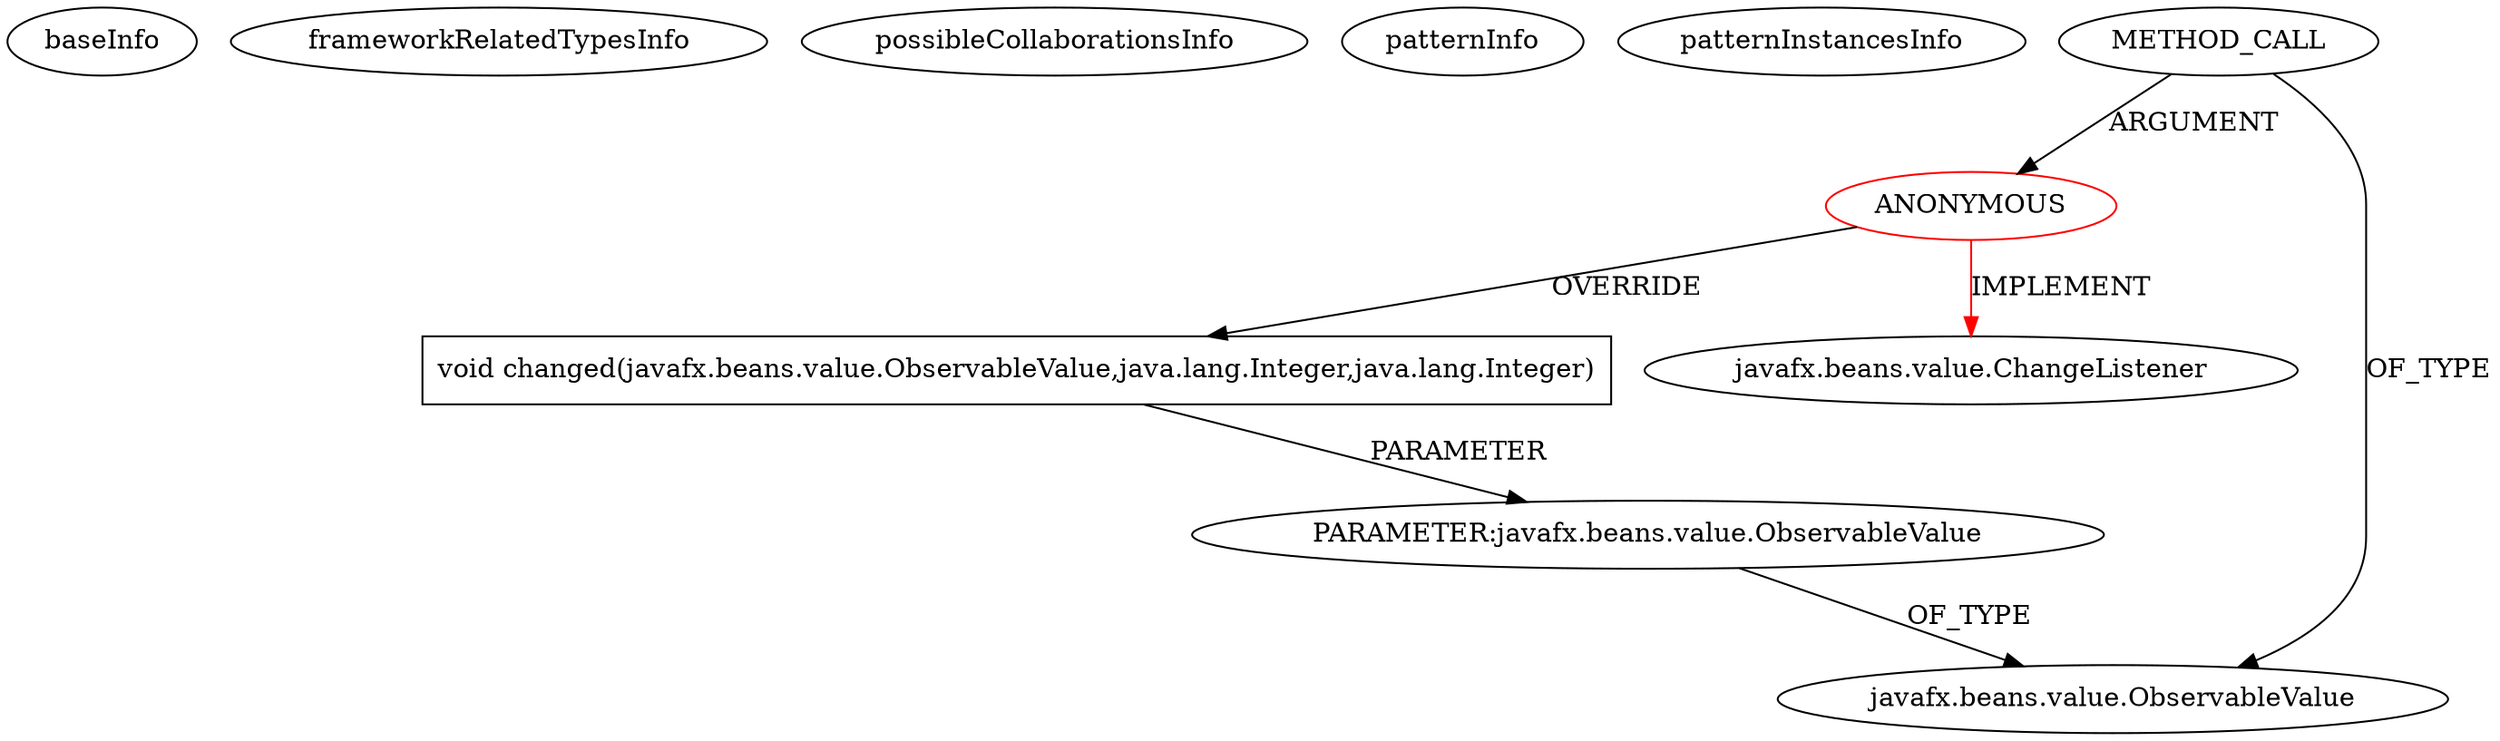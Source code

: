 digraph {
baseInfo[graphId=3996,category="pattern",isAnonymous=true,possibleRelation=false]
frameworkRelatedTypesInfo[0="javafx.beans.value.ChangeListener"]
possibleCollaborationsInfo[]
patternInfo[frequency=4.0,patternRootClient=0]
patternInstancesInfo[0="bianconejo-CEFX~/bianconejo-CEFX/CEFX-master/src/cefx/CEOptionsController.java~void InitializeComboCompta()~2070",1="lusv-bloom~/lusv-bloom/bloom-master/src/bloom/controller/Index.java~void initialize(java.net.URL,java.util.ResourceBundle)~3502",2="bianconejo-CEFX~/bianconejo-CEFX/CEFX-master/src/cefx/CEOptionsController.java~void InitializeComboDate()~2069",3="bianconejo-CEFX~/bianconejo-CEFX/CEFX-master/src/cefx/CEOptionsController.java~void InitializeComboLots()~2068"]
4[label="void changed(javafx.beans.value.ObservableValue,java.lang.Integer,java.lang.Integer)",vertexType="OVERRIDING_METHOD_DECLARATION",isFrameworkType=false,shape=box]
0[label="ANONYMOUS",vertexType="ROOT_ANONYMOUS_DECLARATION",isFrameworkType=false,color=red]
1[label="javafx.beans.value.ChangeListener",vertexType="FRAMEWORK_INTERFACE_TYPE",isFrameworkType=false]
2[label="METHOD_CALL",vertexType="OUTSIDE_CALL",isFrameworkType=false]
5[label="PARAMETER:javafx.beans.value.ObservableValue",vertexType="PARAMETER_DECLARATION",isFrameworkType=false]
3[label="javafx.beans.value.ObservableValue",vertexType="FRAMEWORK_INTERFACE_TYPE",isFrameworkType=false]
5->3[label="OF_TYPE"]
0->4[label="OVERRIDE"]
4->5[label="PARAMETER"]
2->0[label="ARGUMENT"]
0->1[label="IMPLEMENT",color=red]
2->3[label="OF_TYPE"]
}

